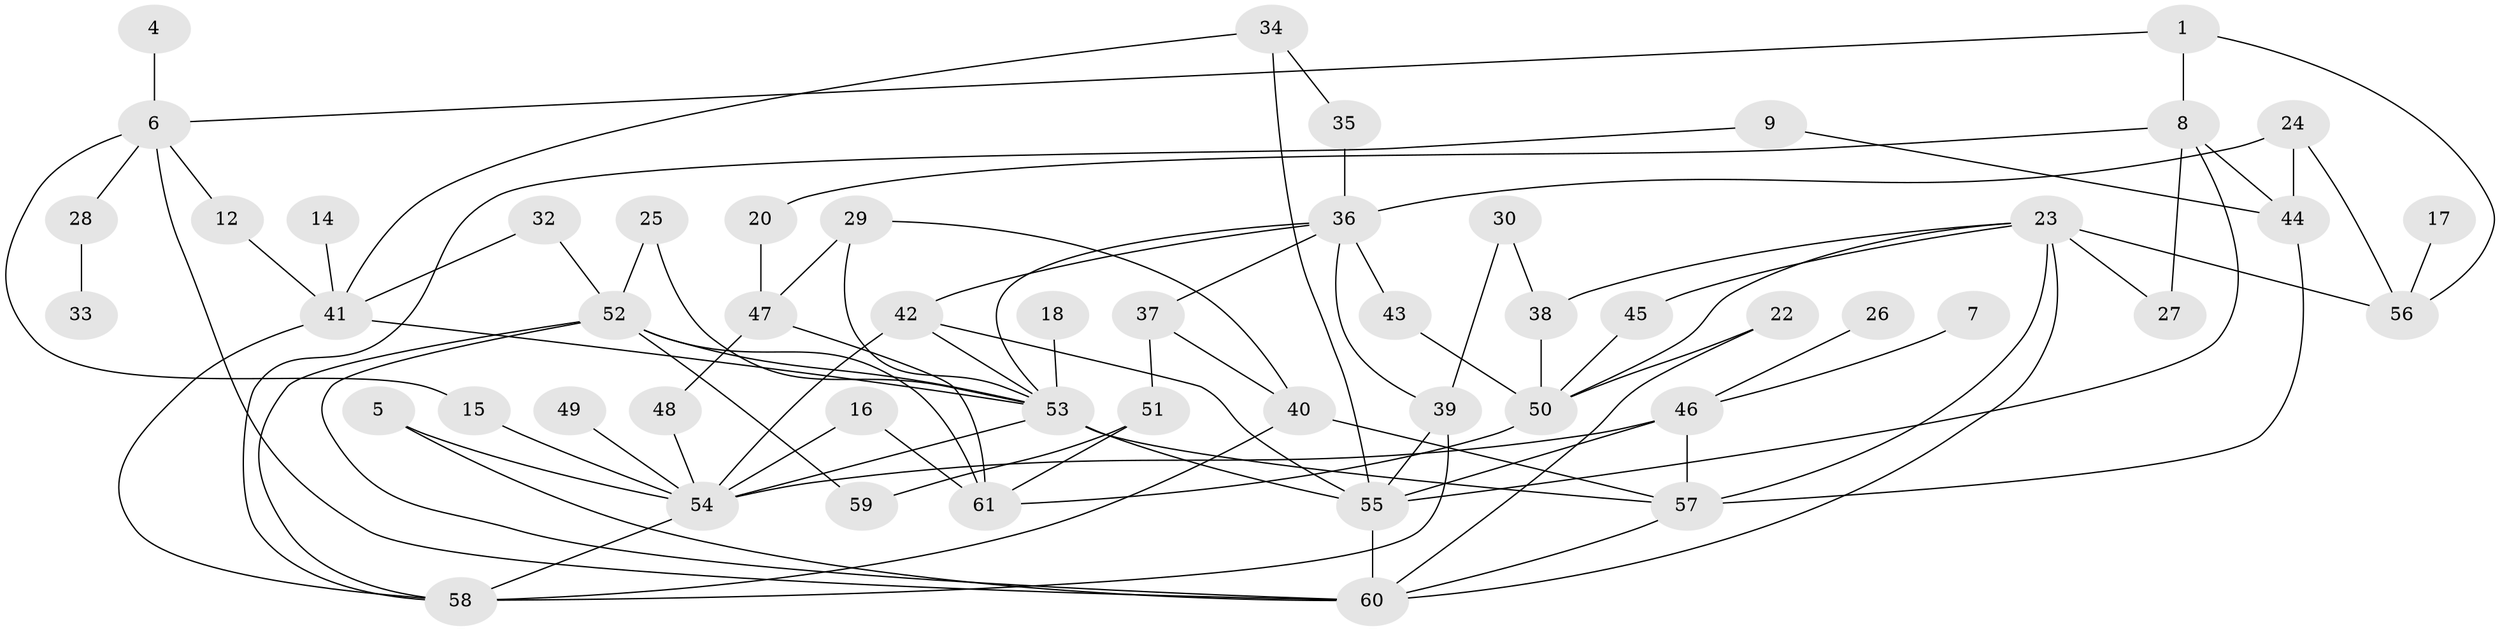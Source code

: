 // original degree distribution, {4: 0.14049586776859505, 2: 0.30578512396694213, 3: 0.23140495867768596, 0: 0.06611570247933884, 5: 0.049586776859504134, 1: 0.15702479338842976, 6: 0.04132231404958678, 7: 0.008264462809917356}
// Generated by graph-tools (version 1.1) at 2025/49/03/09/25 03:49:07]
// undirected, 53 vertices, 93 edges
graph export_dot {
graph [start="1"]
  node [color=gray90,style=filled];
  1;
  4;
  5;
  6;
  7;
  8;
  9;
  12;
  14;
  15;
  16;
  17;
  18;
  20;
  22;
  23;
  24;
  25;
  26;
  27;
  28;
  29;
  30;
  32;
  33;
  34;
  35;
  36;
  37;
  38;
  39;
  40;
  41;
  42;
  43;
  44;
  45;
  46;
  47;
  48;
  49;
  50;
  51;
  52;
  53;
  54;
  55;
  56;
  57;
  58;
  59;
  60;
  61;
  1 -- 6 [weight=1.0];
  1 -- 8 [weight=1.0];
  1 -- 56 [weight=1.0];
  4 -- 6 [weight=1.0];
  5 -- 54 [weight=1.0];
  5 -- 60 [weight=1.0];
  6 -- 12 [weight=1.0];
  6 -- 15 [weight=1.0];
  6 -- 28 [weight=1.0];
  6 -- 60 [weight=1.0];
  7 -- 46 [weight=1.0];
  8 -- 20 [weight=1.0];
  8 -- 27 [weight=1.0];
  8 -- 44 [weight=1.0];
  8 -- 55 [weight=1.0];
  9 -- 44 [weight=1.0];
  9 -- 58 [weight=1.0];
  12 -- 41 [weight=1.0];
  14 -- 41 [weight=1.0];
  15 -- 54 [weight=1.0];
  16 -- 54 [weight=1.0];
  16 -- 61 [weight=1.0];
  17 -- 56 [weight=1.0];
  18 -- 53 [weight=1.0];
  20 -- 47 [weight=1.0];
  22 -- 50 [weight=1.0];
  22 -- 60 [weight=1.0];
  23 -- 27 [weight=1.0];
  23 -- 38 [weight=1.0];
  23 -- 45 [weight=1.0];
  23 -- 50 [weight=1.0];
  23 -- 56 [weight=1.0];
  23 -- 57 [weight=1.0];
  23 -- 60 [weight=1.0];
  24 -- 36 [weight=1.0];
  24 -- 44 [weight=1.0];
  24 -- 56 [weight=1.0];
  25 -- 52 [weight=1.0];
  25 -- 53 [weight=1.0];
  26 -- 46 [weight=1.0];
  28 -- 33 [weight=1.0];
  29 -- 40 [weight=1.0];
  29 -- 47 [weight=1.0];
  29 -- 53 [weight=1.0];
  30 -- 38 [weight=1.0];
  30 -- 39 [weight=1.0];
  32 -- 41 [weight=1.0];
  32 -- 52 [weight=1.0];
  34 -- 35 [weight=1.0];
  34 -- 41 [weight=1.0];
  34 -- 55 [weight=1.0];
  35 -- 36 [weight=1.0];
  36 -- 37 [weight=1.0];
  36 -- 39 [weight=1.0];
  36 -- 42 [weight=1.0];
  36 -- 43 [weight=1.0];
  36 -- 53 [weight=1.0];
  37 -- 40 [weight=1.0];
  37 -- 51 [weight=1.0];
  38 -- 50 [weight=1.0];
  39 -- 55 [weight=1.0];
  39 -- 58 [weight=1.0];
  40 -- 57 [weight=1.0];
  40 -- 58 [weight=1.0];
  41 -- 53 [weight=1.0];
  41 -- 58 [weight=1.0];
  42 -- 53 [weight=1.0];
  42 -- 54 [weight=1.0];
  42 -- 55 [weight=1.0];
  43 -- 50 [weight=1.0];
  44 -- 57 [weight=1.0];
  45 -- 50 [weight=1.0];
  46 -- 54 [weight=2.0];
  46 -- 55 [weight=1.0];
  46 -- 57 [weight=1.0];
  47 -- 48 [weight=1.0];
  47 -- 61 [weight=1.0];
  48 -- 54 [weight=1.0];
  49 -- 54 [weight=1.0];
  50 -- 61 [weight=1.0];
  51 -- 59 [weight=1.0];
  51 -- 61 [weight=1.0];
  52 -- 53 [weight=1.0];
  52 -- 58 [weight=1.0];
  52 -- 59 [weight=1.0];
  52 -- 60 [weight=1.0];
  52 -- 61 [weight=1.0];
  53 -- 54 [weight=1.0];
  53 -- 55 [weight=1.0];
  53 -- 57 [weight=1.0];
  54 -- 58 [weight=1.0];
  55 -- 60 [weight=1.0];
  57 -- 60 [weight=1.0];
}
